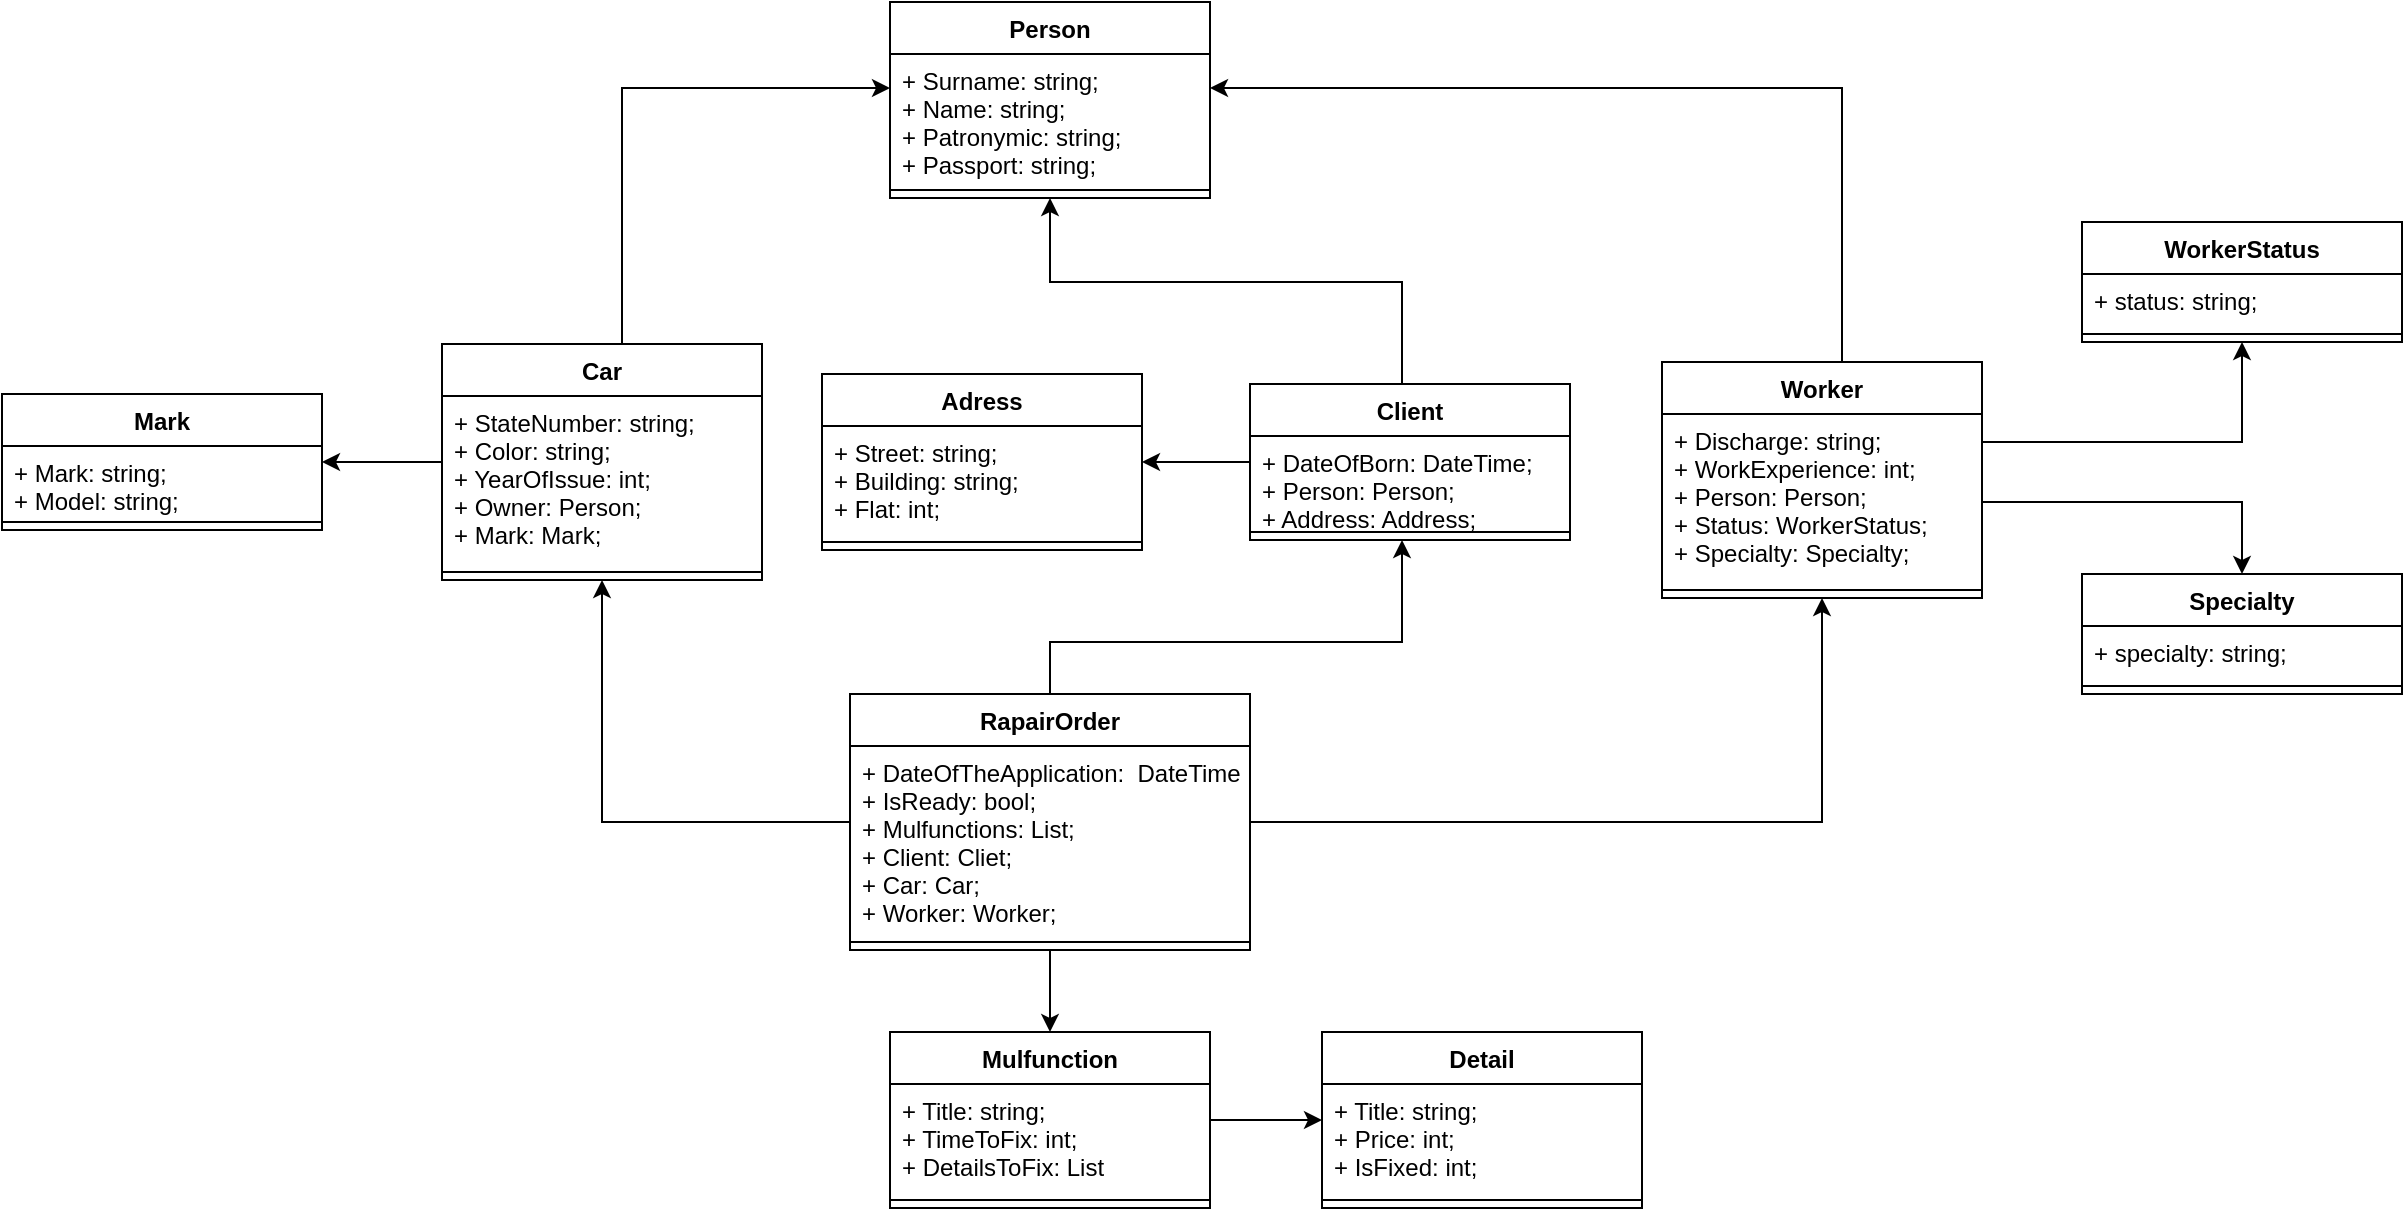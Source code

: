 <mxfile version="13.2.4" type="device"><diagram id="C5RBs43oDa-KdzZeNtuy" name="Page-1"><mxGraphModel dx="2212" dy="693" grid="1" gridSize="10" guides="1" tooltips="1" connect="1" arrows="1" fold="1" page="1" pageScale="1" pageWidth="827" pageHeight="1169" math="0" shadow="0"><root><mxCell id="WIyWlLk6GJQsqaUBKTNV-0"/><mxCell id="WIyWlLk6GJQsqaUBKTNV-1" parent="WIyWlLk6GJQsqaUBKTNV-0"/><mxCell id="A_xt8i2zJZm7h7_ksEsx-0" value="Person" style="swimlane;fontStyle=1;align=center;verticalAlign=top;childLayout=stackLayout;horizontal=1;startSize=26;horizontalStack=0;resizeParent=1;resizeParentMax=0;resizeLast=0;collapsible=1;marginBottom=0;" vertex="1" parent="WIyWlLk6GJQsqaUBKTNV-1"><mxGeometry x="334" y="40" width="160" height="98" as="geometry"/></mxCell><mxCell id="A_xt8i2zJZm7h7_ksEsx-1" value="+ Surname: string;&#10;+ Name: string;&#10;+ Patronymic: string;&#10;+ Passport: string;" style="text;strokeColor=none;fillColor=none;align=left;verticalAlign=top;spacingLeft=4;spacingRight=4;overflow=hidden;rotatable=0;points=[[0,0.5],[1,0.5]];portConstraint=eastwest;" vertex="1" parent="A_xt8i2zJZm7h7_ksEsx-0"><mxGeometry y="26" width="160" height="64" as="geometry"/></mxCell><mxCell id="A_xt8i2zJZm7h7_ksEsx-2" value="" style="line;strokeWidth=1;fillColor=none;align=left;verticalAlign=middle;spacingTop=-1;spacingLeft=3;spacingRight=3;rotatable=0;labelPosition=right;points=[];portConstraint=eastwest;" vertex="1" parent="A_xt8i2zJZm7h7_ksEsx-0"><mxGeometry y="90" width="160" height="8" as="geometry"/></mxCell><mxCell id="A_xt8i2zJZm7h7_ksEsx-13" style="edgeStyle=orthogonalEdgeStyle;rounded=0;orthogonalLoop=1;jettySize=auto;html=1;" edge="1" parent="WIyWlLk6GJQsqaUBKTNV-1" source="A_xt8i2zJZm7h7_ksEsx-9" target="A_xt8i2zJZm7h7_ksEsx-0"><mxGeometry relative="1" as="geometry"><Array as="points"><mxPoint x="810" y="83"/></Array></mxGeometry></mxCell><mxCell id="A_xt8i2zJZm7h7_ksEsx-18" style="edgeStyle=orthogonalEdgeStyle;rounded=0;orthogonalLoop=1;jettySize=auto;html=1;" edge="1" parent="WIyWlLk6GJQsqaUBKTNV-1" source="A_xt8i2zJZm7h7_ksEsx-14" target="A_xt8i2zJZm7h7_ksEsx-0"><mxGeometry relative="1" as="geometry"><Array as="points"><mxPoint x="590" y="180"/><mxPoint x="414" y="180"/></Array></mxGeometry></mxCell><mxCell id="A_xt8i2zJZm7h7_ksEsx-19" style="edgeStyle=orthogonalEdgeStyle;rounded=0;orthogonalLoop=1;jettySize=auto;html=1;" edge="1" parent="WIyWlLk6GJQsqaUBKTNV-1" source="A_xt8i2zJZm7h7_ksEsx-4" target="A_xt8i2zJZm7h7_ksEsx-0"><mxGeometry relative="1" as="geometry"><Array as="points"><mxPoint x="200" y="83"/></Array></mxGeometry></mxCell><mxCell id="A_xt8i2zJZm7h7_ksEsx-49" style="edgeStyle=orthogonalEdgeStyle;rounded=0;orthogonalLoop=1;jettySize=auto;html=1;" edge="1" parent="WIyWlLk6GJQsqaUBKTNV-1" source="A_xt8i2zJZm7h7_ksEsx-14" target="A_xt8i2zJZm7h7_ksEsx-20"><mxGeometry relative="1" as="geometry"/></mxCell><mxCell id="A_xt8i2zJZm7h7_ksEsx-50" style="edgeStyle=orthogonalEdgeStyle;rounded=0;orthogonalLoop=1;jettySize=auto;html=1;" edge="1" parent="WIyWlLk6GJQsqaUBKTNV-1" source="A_xt8i2zJZm7h7_ksEsx-4" target="A_xt8i2zJZm7h7_ksEsx-32"><mxGeometry relative="1" as="geometry"/></mxCell><mxCell id="A_xt8i2zJZm7h7_ksEsx-54" style="edgeStyle=orthogonalEdgeStyle;rounded=0;orthogonalLoop=1;jettySize=auto;html=1;" edge="1" parent="WIyWlLk6GJQsqaUBKTNV-1" source="A_xt8i2zJZm7h7_ksEsx-9" target="A_xt8i2zJZm7h7_ksEsx-41"><mxGeometry relative="1" as="geometry"><Array as="points"><mxPoint x="1010" y="290"/></Array></mxGeometry></mxCell><mxCell id="A_xt8i2zJZm7h7_ksEsx-55" style="edgeStyle=orthogonalEdgeStyle;rounded=0;orthogonalLoop=1;jettySize=auto;html=1;" edge="1" parent="WIyWlLk6GJQsqaUBKTNV-1" source="A_xt8i2zJZm7h7_ksEsx-9" target="A_xt8i2zJZm7h7_ksEsx-37"><mxGeometry relative="1" as="geometry"><Array as="points"><mxPoint x="1010" y="260"/></Array></mxGeometry></mxCell><mxCell id="A_xt8i2zJZm7h7_ksEsx-48" style="edgeStyle=orthogonalEdgeStyle;rounded=0;orthogonalLoop=1;jettySize=auto;html=1;" edge="1" parent="WIyWlLk6GJQsqaUBKTNV-1" source="A_xt8i2zJZm7h7_ksEsx-25" target="A_xt8i2zJZm7h7_ksEsx-14"><mxGeometry relative="1" as="geometry"><Array as="points"><mxPoint x="414" y="360"/><mxPoint x="590" y="360"/></Array></mxGeometry></mxCell><mxCell id="A_xt8i2zJZm7h7_ksEsx-51" style="edgeStyle=orthogonalEdgeStyle;rounded=0;orthogonalLoop=1;jettySize=auto;html=1;" edge="1" parent="WIyWlLk6GJQsqaUBKTNV-1" source="A_xt8i2zJZm7h7_ksEsx-25" target="A_xt8i2zJZm7h7_ksEsx-4"><mxGeometry relative="1" as="geometry"/></mxCell><mxCell id="A_xt8i2zJZm7h7_ksEsx-53" style="edgeStyle=orthogonalEdgeStyle;rounded=0;orthogonalLoop=1;jettySize=auto;html=1;" edge="1" parent="WIyWlLk6GJQsqaUBKTNV-1" source="A_xt8i2zJZm7h7_ksEsx-25" target="A_xt8i2zJZm7h7_ksEsx-9"><mxGeometry relative="1" as="geometry"/></mxCell><mxCell id="A_xt8i2zJZm7h7_ksEsx-60" style="edgeStyle=orthogonalEdgeStyle;rounded=0;orthogonalLoop=1;jettySize=auto;html=1;" edge="1" parent="WIyWlLk6GJQsqaUBKTNV-1" source="A_xt8i2zJZm7h7_ksEsx-25" target="A_xt8i2zJZm7h7_ksEsx-56"><mxGeometry relative="1" as="geometry"/></mxCell><mxCell id="A_xt8i2zJZm7h7_ksEsx-37" value="WorkerStatus" style="swimlane;fontStyle=1;align=center;verticalAlign=top;childLayout=stackLayout;horizontal=1;startSize=26;horizontalStack=0;resizeParent=1;resizeParentMax=0;resizeLast=0;collapsible=1;marginBottom=0;" vertex="1" parent="WIyWlLk6GJQsqaUBKTNV-1"><mxGeometry x="930" y="150" width="160" height="60" as="geometry"/></mxCell><mxCell id="A_xt8i2zJZm7h7_ksEsx-38" value="+ status: string;" style="text;strokeColor=none;fillColor=none;align=left;verticalAlign=top;spacingLeft=4;spacingRight=4;overflow=hidden;rotatable=0;points=[[0,0.5],[1,0.5]];portConstraint=eastwest;" vertex="1" parent="A_xt8i2zJZm7h7_ksEsx-37"><mxGeometry y="26" width="160" height="26" as="geometry"/></mxCell><mxCell id="A_xt8i2zJZm7h7_ksEsx-39" value="" style="line;strokeWidth=1;fillColor=none;align=left;verticalAlign=middle;spacingTop=-1;spacingLeft=3;spacingRight=3;rotatable=0;labelPosition=right;points=[];portConstraint=eastwest;" vertex="1" parent="A_xt8i2zJZm7h7_ksEsx-37"><mxGeometry y="52" width="160" height="8" as="geometry"/></mxCell><mxCell id="A_xt8i2zJZm7h7_ksEsx-41" value="Specialty" style="swimlane;fontStyle=1;align=center;verticalAlign=top;childLayout=stackLayout;horizontal=1;startSize=26;horizontalStack=0;resizeParent=1;resizeParentMax=0;resizeLast=0;collapsible=1;marginBottom=0;" vertex="1" parent="WIyWlLk6GJQsqaUBKTNV-1"><mxGeometry x="930" y="326" width="160" height="60" as="geometry"/></mxCell><mxCell id="A_xt8i2zJZm7h7_ksEsx-42" value="+ specialty: string;" style="text;strokeColor=none;fillColor=none;align=left;verticalAlign=top;spacingLeft=4;spacingRight=4;overflow=hidden;rotatable=0;points=[[0,0.5],[1,0.5]];portConstraint=eastwest;" vertex="1" parent="A_xt8i2zJZm7h7_ksEsx-41"><mxGeometry y="26" width="160" height="26" as="geometry"/></mxCell><mxCell id="A_xt8i2zJZm7h7_ksEsx-43" value="" style="line;strokeWidth=1;fillColor=none;align=left;verticalAlign=middle;spacingTop=-1;spacingLeft=3;spacingRight=3;rotatable=0;labelPosition=right;points=[];portConstraint=eastwest;" vertex="1" parent="A_xt8i2zJZm7h7_ksEsx-41"><mxGeometry y="52" width="160" height="8" as="geometry"/></mxCell><mxCell id="A_xt8i2zJZm7h7_ksEsx-65" style="edgeStyle=orthogonalEdgeStyle;rounded=0;orthogonalLoop=1;jettySize=auto;html=1;" edge="1" parent="WIyWlLk6GJQsqaUBKTNV-1" source="A_xt8i2zJZm7h7_ksEsx-56" target="A_xt8i2zJZm7h7_ksEsx-61"><mxGeometry relative="1" as="geometry"/></mxCell><mxCell id="A_xt8i2zJZm7h7_ksEsx-32" value="Mark" style="swimlane;fontStyle=1;align=center;verticalAlign=top;childLayout=stackLayout;horizontal=1;startSize=26;horizontalStack=0;resizeParent=1;resizeParentMax=0;resizeLast=0;collapsible=1;marginBottom=0;" vertex="1" parent="WIyWlLk6GJQsqaUBKTNV-1"><mxGeometry x="-110" y="236" width="160" height="68" as="geometry"/></mxCell><mxCell id="A_xt8i2zJZm7h7_ksEsx-33" value="+ Mark: string;&#10;+ Model: string;" style="text;strokeColor=none;fillColor=none;align=left;verticalAlign=top;spacingLeft=4;spacingRight=4;overflow=hidden;rotatable=0;points=[[0,0.5],[1,0.5]];portConstraint=eastwest;" vertex="1" parent="A_xt8i2zJZm7h7_ksEsx-32"><mxGeometry y="26" width="160" height="34" as="geometry"/></mxCell><mxCell id="A_xt8i2zJZm7h7_ksEsx-34" value="" style="line;strokeWidth=1;fillColor=none;align=left;verticalAlign=middle;spacingTop=-1;spacingLeft=3;spacingRight=3;rotatable=0;labelPosition=right;points=[];portConstraint=eastwest;" vertex="1" parent="A_xt8i2zJZm7h7_ksEsx-32"><mxGeometry y="60" width="160" height="8" as="geometry"/></mxCell><mxCell id="A_xt8i2zJZm7h7_ksEsx-20" value="Adress" style="swimlane;fontStyle=1;align=center;verticalAlign=top;childLayout=stackLayout;horizontal=1;startSize=26;horizontalStack=0;resizeParent=1;resizeParentMax=0;resizeLast=0;collapsible=1;marginBottom=0;" vertex="1" parent="WIyWlLk6GJQsqaUBKTNV-1"><mxGeometry x="300" y="226" width="160" height="88" as="geometry"><mxRectangle x="300" y="226" width="70" height="26" as="alternateBounds"/></mxGeometry></mxCell><mxCell id="A_xt8i2zJZm7h7_ksEsx-21" value="+ Street: string;&#10;+ Building: string;&#10;+ Flat: int;" style="text;strokeColor=none;fillColor=none;align=left;verticalAlign=top;spacingLeft=4;spacingRight=4;overflow=hidden;rotatable=0;points=[[0,0.5],[1,0.5]];portConstraint=eastwest;" vertex="1" parent="A_xt8i2zJZm7h7_ksEsx-20"><mxGeometry y="26" width="160" height="54" as="geometry"/></mxCell><mxCell id="A_xt8i2zJZm7h7_ksEsx-22" value="" style="line;strokeWidth=1;fillColor=none;align=left;verticalAlign=middle;spacingTop=-1;spacingLeft=3;spacingRight=3;rotatable=0;labelPosition=right;points=[];portConstraint=eastwest;" vertex="1" parent="A_xt8i2zJZm7h7_ksEsx-20"><mxGeometry y="80" width="160" height="8" as="geometry"/></mxCell><mxCell id="A_xt8i2zJZm7h7_ksEsx-25" value="RapairOrder" style="swimlane;fontStyle=1;align=center;verticalAlign=top;childLayout=stackLayout;horizontal=1;startSize=26;horizontalStack=0;resizeParent=1;resizeParentMax=0;resizeLast=0;collapsible=1;marginBottom=0;" vertex="1" parent="WIyWlLk6GJQsqaUBKTNV-1"><mxGeometry x="314" y="386" width="200" height="128" as="geometry"/></mxCell><mxCell id="A_xt8i2zJZm7h7_ksEsx-26" value="+ DateOfTheApplication:  DateTime;&#10;+ IsReady: bool;&#10;+ Mulfunctions: List;&#10;+ Client: Cliet;&#10;+ Car: Car;&#10;+ Worker: Worker;" style="text;strokeColor=none;fillColor=none;align=left;verticalAlign=top;spacingLeft=4;spacingRight=4;overflow=hidden;rotatable=0;points=[[0,0.5],[1,0.5]];portConstraint=eastwest;" vertex="1" parent="A_xt8i2zJZm7h7_ksEsx-25"><mxGeometry y="26" width="200" height="94" as="geometry"/></mxCell><mxCell id="A_xt8i2zJZm7h7_ksEsx-27" value="" style="line;strokeWidth=1;fillColor=none;align=left;verticalAlign=middle;spacingTop=-1;spacingLeft=3;spacingRight=3;rotatable=0;labelPosition=right;points=[];portConstraint=eastwest;" vertex="1" parent="A_xt8i2zJZm7h7_ksEsx-25"><mxGeometry y="120" width="200" height="8" as="geometry"/></mxCell><mxCell id="A_xt8i2zJZm7h7_ksEsx-4" value="Car" style="swimlane;fontStyle=1;align=center;verticalAlign=top;childLayout=stackLayout;horizontal=1;startSize=26;horizontalStack=0;resizeParent=1;resizeParentMax=0;resizeLast=0;collapsible=1;marginBottom=0;" vertex="1" parent="WIyWlLk6GJQsqaUBKTNV-1"><mxGeometry x="110" y="211" width="160" height="118" as="geometry"><mxRectangle x="110" y="211" width="50" height="26" as="alternateBounds"/></mxGeometry></mxCell><mxCell id="A_xt8i2zJZm7h7_ksEsx-5" value="+ StateNumber: string;&#10;+ Color: string;&#10;+ YearOfIssue: int;&#10;+ Owner: Person;&#10;+ Mark: Mark;" style="text;strokeColor=none;fillColor=none;align=left;verticalAlign=top;spacingLeft=4;spacingRight=4;overflow=hidden;rotatable=0;points=[[0,0.5],[1,0.5]];portConstraint=eastwest;" vertex="1" parent="A_xt8i2zJZm7h7_ksEsx-4"><mxGeometry y="26" width="160" height="84" as="geometry"/></mxCell><mxCell id="A_xt8i2zJZm7h7_ksEsx-6" value="" style="line;strokeWidth=1;fillColor=none;align=left;verticalAlign=middle;spacingTop=-1;spacingLeft=3;spacingRight=3;rotatable=0;labelPosition=right;points=[];portConstraint=eastwest;" vertex="1" parent="A_xt8i2zJZm7h7_ksEsx-4"><mxGeometry y="110" width="160" height="8" as="geometry"/></mxCell><mxCell id="A_xt8i2zJZm7h7_ksEsx-14" value="Client" style="swimlane;fontStyle=1;align=center;verticalAlign=top;childLayout=stackLayout;horizontal=1;startSize=26;horizontalStack=0;resizeParent=1;resizeParentMax=0;resizeLast=0;collapsible=1;marginBottom=0;" vertex="1" parent="WIyWlLk6GJQsqaUBKTNV-1"><mxGeometry x="514" y="231" width="160" height="78" as="geometry"><mxRectangle x="514" y="231" width="70" height="26" as="alternateBounds"/></mxGeometry></mxCell><mxCell id="A_xt8i2zJZm7h7_ksEsx-15" value="+ DateOfBorn: DateTime;&#10;+ Person: Person;&#10;+ Address: Address;" style="text;strokeColor=none;fillColor=none;align=left;verticalAlign=top;spacingLeft=4;spacingRight=4;overflow=hidden;rotatable=0;points=[[0,0.5],[1,0.5]];portConstraint=eastwest;" vertex="1" parent="A_xt8i2zJZm7h7_ksEsx-14"><mxGeometry y="26" width="160" height="44" as="geometry"/></mxCell><mxCell id="A_xt8i2zJZm7h7_ksEsx-16" value="" style="line;strokeWidth=1;fillColor=none;align=left;verticalAlign=middle;spacingTop=-1;spacingLeft=3;spacingRight=3;rotatable=0;labelPosition=right;points=[];portConstraint=eastwest;" vertex="1" parent="A_xt8i2zJZm7h7_ksEsx-14"><mxGeometry y="70" width="160" height="8" as="geometry"/></mxCell><mxCell id="A_xt8i2zJZm7h7_ksEsx-9" value="Worker" style="swimlane;fontStyle=1;align=center;verticalAlign=top;childLayout=stackLayout;horizontal=1;startSize=26;horizontalStack=0;resizeParent=1;resizeParentMax=0;resizeLast=0;collapsible=1;marginBottom=0;" vertex="1" parent="WIyWlLk6GJQsqaUBKTNV-1"><mxGeometry x="720" y="220" width="160" height="118" as="geometry"/></mxCell><mxCell id="A_xt8i2zJZm7h7_ksEsx-10" value="+ Discharge: string;&#10;+ WorkExperience: int;&#10;+ Person: Person;&#10;+ Status: WorkerStatus;&#10;+ Specialty: Specialty;" style="text;strokeColor=none;fillColor=none;align=left;verticalAlign=top;spacingLeft=4;spacingRight=4;overflow=hidden;rotatable=0;points=[[0,0.5],[1,0.5]];portConstraint=eastwest;" vertex="1" parent="A_xt8i2zJZm7h7_ksEsx-9"><mxGeometry y="26" width="160" height="84" as="geometry"/></mxCell><mxCell id="A_xt8i2zJZm7h7_ksEsx-11" value="" style="line;strokeWidth=1;fillColor=none;align=left;verticalAlign=middle;spacingTop=-1;spacingLeft=3;spacingRight=3;rotatable=0;labelPosition=right;points=[];portConstraint=eastwest;" vertex="1" parent="A_xt8i2zJZm7h7_ksEsx-9"><mxGeometry y="110" width="160" height="8" as="geometry"/></mxCell><mxCell id="A_xt8i2zJZm7h7_ksEsx-56" value="Mulfunction" style="swimlane;fontStyle=1;align=center;verticalAlign=top;childLayout=stackLayout;horizontal=1;startSize=26;horizontalStack=0;resizeParent=1;resizeParentMax=0;resizeLast=0;collapsible=1;marginBottom=0;" vertex="1" parent="WIyWlLk6GJQsqaUBKTNV-1"><mxGeometry x="334" y="555" width="160" height="88" as="geometry"/></mxCell><mxCell id="A_xt8i2zJZm7h7_ksEsx-57" value="+ Title: string;&#10;+ TimeToFix: int;&#10;+ DetailsToFix: List" style="text;strokeColor=none;fillColor=none;align=left;verticalAlign=top;spacingLeft=4;spacingRight=4;overflow=hidden;rotatable=0;points=[[0,0.5],[1,0.5]];portConstraint=eastwest;" vertex="1" parent="A_xt8i2zJZm7h7_ksEsx-56"><mxGeometry y="26" width="160" height="54" as="geometry"/></mxCell><mxCell id="A_xt8i2zJZm7h7_ksEsx-58" value="" style="line;strokeWidth=1;fillColor=none;align=left;verticalAlign=middle;spacingTop=-1;spacingLeft=3;spacingRight=3;rotatable=0;labelPosition=right;points=[];portConstraint=eastwest;" vertex="1" parent="A_xt8i2zJZm7h7_ksEsx-56"><mxGeometry y="80" width="160" height="8" as="geometry"/></mxCell><mxCell id="A_xt8i2zJZm7h7_ksEsx-61" value="Detail" style="swimlane;fontStyle=1;align=center;verticalAlign=top;childLayout=stackLayout;horizontal=1;startSize=26;horizontalStack=0;resizeParent=1;resizeParentMax=0;resizeLast=0;collapsible=1;marginBottom=0;" vertex="1" parent="WIyWlLk6GJQsqaUBKTNV-1"><mxGeometry x="550" y="555" width="160" height="88" as="geometry"/></mxCell><mxCell id="A_xt8i2zJZm7h7_ksEsx-62" value="+ Title: string;&#10;+ Price: int;&#10;+ IsFixed: int;" style="text;strokeColor=none;fillColor=none;align=left;verticalAlign=top;spacingLeft=4;spacingRight=4;overflow=hidden;rotatable=0;points=[[0,0.5],[1,0.5]];portConstraint=eastwest;" vertex="1" parent="A_xt8i2zJZm7h7_ksEsx-61"><mxGeometry y="26" width="160" height="54" as="geometry"/></mxCell><mxCell id="A_xt8i2zJZm7h7_ksEsx-63" value="" style="line;strokeWidth=1;fillColor=none;align=left;verticalAlign=middle;spacingTop=-1;spacingLeft=3;spacingRight=3;rotatable=0;labelPosition=right;points=[];portConstraint=eastwest;" vertex="1" parent="A_xt8i2zJZm7h7_ksEsx-61"><mxGeometry y="80" width="160" height="8" as="geometry"/></mxCell></root></mxGraphModel></diagram></mxfile>